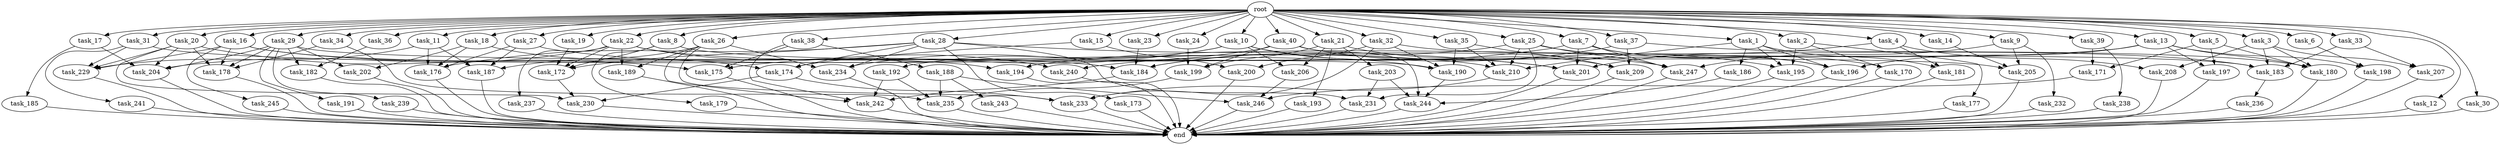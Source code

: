 digraph G {
  task_189 [size="2920577761.280000"];
  task_240 [size="6356551598.080000"];
  task_15 [size="10.240000"];
  task_229 [size="15891378995.200001"];
  task_175 [size="5927054868.480000"];
  task_9 [size="10.240000"];
  task_40 [size="10.240000"];
  task_183 [size="14345190768.639999"];
  task_4 [size="10.240000"];
  task_179 [size="2147483648.000000"];
  task_178 [size="18468359372.799999"];
  task_245 [size="3092376453.120000"];
  task_13 [size="10.240000"];
  task_14 [size="10.240000"];
  task_174 [size="5325759447.040000"];
  task_3 [size="10.240000"];
  task_200 [size="7301444403.200000"];
  task_204 [size="18811956756.480000"];
  task_192 [size="1374389534.720000"];
  task_5 [size="10.240000"];
  task_20 [size="10.240000"];
  task_185 [size="5497558138.880000"];
  task_231 [size="15375982919.680000"];
  task_26 [size="10.240000"];
  task_28 [size="10.240000"];
  task_188 [size="343597383.680000"];
  task_203 [size="2147483648.000000"];
  task_233 [size="9448928051.200001"];
  task_2 [size="10.240000"];
  task_186 [size="343597383.680000"];
  task_172 [size="12713103196.160000"];
  task_7 [size="10.240000"];
  task_176 [size="15032385536.000000"];
  task_199 [size="6012954214.400001"];
  task_190 [size="22247930593.279999"];
  task_201 [size="10565619548.160000"];
  task_31 [size="10.240000"];
  task_209 [size="9878424780.800001"];
  task_232 [size="3092376453.120000"];
  task_191 [size="6957847019.520000"];
  task_23 [size="10.240000"];
  task_194 [size="7301444403.200000"];
  task_238 [size="343597383.680000"];
  task_16 [size="10.240000"];
  task_237 [size="2147483648.000000"];
  task_29 [size="10.240000"];
  task_1 [size="10.240000"];
  task_205 [size="12799002542.080000"];
  task_197 [size="5583457484.800000"];
  task_195 [size="4209067950.080000"];
  task_173 [size="4209067950.080000"];
  task_246 [size="14431090114.559999"];
  task_236 [size="343597383.680000"];
  task_171 [size="1717986918.400000"];
  task_198 [size="4552665333.760000"];
  task_210 [size="16406775070.720001"];
  task_184 [size="17781164605.439999"];
  task_244 [size="10222022164.480000"];
  task_24 [size="10.240000"];
  task_18 [size="10.240000"];
  task_243 [size="8589934592.000000"];
  task_242 [size="4638564679.680000"];
  task_170 [size="7301444403.200000"];
  task_32 [size="10.240000"];
  task_12 [size="10.240000"];
  task_230 [size="9792525434.880001"];
  task_22 [size="10.240000"];
  task_19 [size="10.240000"];
  task_181 [size="1116691496.960000"];
  task_21 [size="10.240000"];
  task_177 [size="3092376453.120000"];
  task_193 [size="2147483648.000000"];
  task_30 [size="10.240000"];
  task_39 [size="10.240000"];
  task_208 [size="2920577761.280000"];
  task_8 [size="10.240000"];
  task_34 [size="10.240000"];
  task_180 [size="8504035246.080000"];
  root [size="0.000000"];
  task_17 [size="10.240000"];
  task_25 [size="10.240000"];
  end [size="0.000000"];
  task_202 [size="7730941132.800000"];
  task_10 [size="10.240000"];
  task_207 [size="5239860101.120000"];
  task_27 [size="10.240000"];
  task_182 [size="11166914969.600000"];
  task_6 [size="10.240000"];
  task_37 [size="10.240000"];
  task_35 [size="10.240000"];
  task_33 [size="10.240000"];
  task_241 [size="5497558138.880000"];
  task_239 [size="6957847019.520000"];
  task_38 [size="10.240000"];
  task_234 [size="5755256176.640000"];
  task_196 [size="15719580303.360001"];
  task_247 [size="21217138442.240002"];
  task_206 [size="3521873182.720000"];
  task_187 [size="10823317585.920000"];
  task_11 [size="10.240000"];
  task_36 [size="10.240000"];
  task_235 [size="23536420782.080002"];

  task_189 -> end [size="1.000000"];
  task_240 -> end [size="1.000000"];
  task_15 -> task_174 [size="33554432.000000"];
  task_15 -> task_200 [size="33554432.000000"];
  task_229 -> end [size="1.000000"];
  task_175 -> end [size="1.000000"];
  task_9 -> task_232 [size="301989888.000000"];
  task_9 -> task_247 [size="301989888.000000"];
  task_9 -> task_205 [size="301989888.000000"];
  task_40 -> task_244 [size="75497472.000000"];
  task_40 -> task_199 [size="75497472.000000"];
  task_40 -> task_195 [size="75497472.000000"];
  task_40 -> task_234 [size="75497472.000000"];
  task_183 -> task_236 [size="33554432.000000"];
  task_4 -> task_181 [size="75497472.000000"];
  task_4 -> task_208 [size="75497472.000000"];
  task_4 -> task_201 [size="75497472.000000"];
  task_179 -> end [size="1.000000"];
  task_178 -> end [size="1.000000"];
  task_245 -> end [size="1.000000"];
  task_13 -> task_197 [size="411041792.000000"];
  task_13 -> task_180 [size="411041792.000000"];
  task_13 -> task_198 [size="411041792.000000"];
  task_13 -> task_194 [size="411041792.000000"];
  task_13 -> task_196 [size="411041792.000000"];
  task_14 -> task_205 [size="411041792.000000"];
  task_174 -> task_233 [size="134217728.000000"];
  task_174 -> task_230 [size="134217728.000000"];
  task_3 -> task_180 [size="209715200.000000"];
  task_3 -> task_207 [size="209715200.000000"];
  task_3 -> task_183 [size="209715200.000000"];
  task_3 -> task_208 [size="209715200.000000"];
  task_200 -> end [size="1.000000"];
  task_204 -> end [size="1.000000"];
  task_192 -> task_235 [size="209715200.000000"];
  task_192 -> task_242 [size="209715200.000000"];
  task_5 -> task_197 [size="134217728.000000"];
  task_5 -> task_180 [size="134217728.000000"];
  task_5 -> task_171 [size="134217728.000000"];
  task_20 -> task_178 [size="411041792.000000"];
  task_20 -> task_175 [size="411041792.000000"];
  task_20 -> task_204 [size="411041792.000000"];
  task_20 -> task_229 [size="411041792.000000"];
  task_20 -> task_230 [size="411041792.000000"];
  task_185 -> end [size="1.000000"];
  task_231 -> end [size="1.000000"];
  task_26 -> task_189 [size="75497472.000000"];
  task_26 -> task_233 [size="75497472.000000"];
  task_26 -> task_242 [size="75497472.000000"];
  task_26 -> task_234 [size="75497472.000000"];
  task_26 -> task_187 [size="75497472.000000"];
  task_28 -> task_231 [size="411041792.000000"];
  task_28 -> task_234 [size="411041792.000000"];
  task_28 -> task_172 [size="411041792.000000"];
  task_28 -> task_173 [size="411041792.000000"];
  task_28 -> task_176 [size="411041792.000000"];
  task_28 -> task_201 [size="411041792.000000"];
  task_28 -> task_174 [size="411041792.000000"];
  task_188 -> task_243 [size="838860800.000000"];
  task_188 -> task_235 [size="838860800.000000"];
  task_188 -> task_246 [size="838860800.000000"];
  task_203 -> task_231 [size="411041792.000000"];
  task_203 -> task_244 [size="411041792.000000"];
  task_233 -> end [size="1.000000"];
  task_2 -> task_177 [size="301989888.000000"];
  task_2 -> task_195 [size="301989888.000000"];
  task_2 -> task_170 [size="301989888.000000"];
  task_186 -> task_244 [size="301989888.000000"];
  task_172 -> task_230 [size="411041792.000000"];
  task_7 -> task_196 [size="411041792.000000"];
  task_7 -> task_201 [size="411041792.000000"];
  task_7 -> task_247 [size="411041792.000000"];
  task_7 -> task_170 [size="411041792.000000"];
  task_7 -> task_240 [size="411041792.000000"];
  task_176 -> end [size="1.000000"];
  task_199 -> task_235 [size="838860800.000000"];
  task_190 -> task_244 [size="209715200.000000"];
  task_201 -> end [size="1.000000"];
  task_31 -> task_229 [size="536870912.000000"];
  task_31 -> task_241 [size="536870912.000000"];
  task_31 -> task_205 [size="536870912.000000"];
  task_209 -> end [size="1.000000"];
  task_232 -> end [size="1.000000"];
  task_191 -> end [size="1.000000"];
  task_23 -> task_184 [size="679477248.000000"];
  task_194 -> end [size="1.000000"];
  task_238 -> end [size="1.000000"];
  task_16 -> task_178 [size="301989888.000000"];
  task_16 -> task_229 [size="301989888.000000"];
  task_16 -> task_184 [size="301989888.000000"];
  task_16 -> task_245 [size="301989888.000000"];
  task_16 -> task_194 [size="301989888.000000"];
  task_237 -> end [size="1.000000"];
  task_29 -> task_178 [size="679477248.000000"];
  task_29 -> task_202 [size="679477248.000000"];
  task_29 -> task_182 [size="679477248.000000"];
  task_29 -> task_239 [size="679477248.000000"];
  task_29 -> task_191 [size="679477248.000000"];
  task_29 -> task_204 [size="679477248.000000"];
  task_29 -> task_190 [size="679477248.000000"];
  task_1 -> task_181 [size="33554432.000000"];
  task_1 -> task_195 [size="33554432.000000"];
  task_1 -> task_186 [size="33554432.000000"];
  task_1 -> task_210 [size="33554432.000000"];
  task_1 -> task_196 [size="33554432.000000"];
  task_205 -> end [size="1.000000"];
  task_197 -> end [size="1.000000"];
  task_195 -> end [size="1.000000"];
  task_173 -> end [size="1.000000"];
  task_246 -> end [size="1.000000"];
  task_236 -> end [size="1.000000"];
  task_171 -> task_246 [size="536870912.000000"];
  task_198 -> end [size="1.000000"];
  task_210 -> task_233 [size="33554432.000000"];
  task_184 -> task_242 [size="134217728.000000"];
  task_244 -> end [size="1.000000"];
  task_24 -> task_199 [size="301989888.000000"];
  task_18 -> task_202 [size="75497472.000000"];
  task_18 -> task_176 [size="75497472.000000"];
  task_18 -> task_174 [size="75497472.000000"];
  task_243 -> end [size="1.000000"];
  task_242 -> end [size="1.000000"];
  task_170 -> end [size="1.000000"];
  task_32 -> task_183 [size="679477248.000000"];
  task_32 -> task_190 [size="679477248.000000"];
  task_32 -> task_233 [size="679477248.000000"];
  task_32 -> task_200 [size="679477248.000000"];
  task_12 -> end [size="1.000000"];
  task_230 -> end [size="1.000000"];
  task_22 -> task_189 [size="209715200.000000"];
  task_22 -> task_237 [size="209715200.000000"];
  task_22 -> task_172 [size="209715200.000000"];
  task_22 -> task_210 [size="209715200.000000"];
  task_22 -> task_240 [size="209715200.000000"];
  task_22 -> task_204 [size="209715200.000000"];
  task_19 -> task_172 [size="411041792.000000"];
  task_181 -> end [size="1.000000"];
  task_21 -> task_203 [size="209715200.000000"];
  task_21 -> task_209 [size="209715200.000000"];
  task_21 -> task_199 [size="209715200.000000"];
  task_21 -> task_193 [size="209715200.000000"];
  task_21 -> task_206 [size="209715200.000000"];
  task_177 -> end [size="1.000000"];
  task_193 -> end [size="1.000000"];
  task_30 -> end [size="1.000000"];
  task_39 -> task_171 [size="33554432.000000"];
  task_39 -> task_238 [size="33554432.000000"];
  task_208 -> end [size="1.000000"];
  task_8 -> task_179 [size="209715200.000000"];
  task_8 -> task_183 [size="209715200.000000"];
  task_8 -> task_172 [size="209715200.000000"];
  task_34 -> task_178 [size="411041792.000000"];
  task_34 -> task_235 [size="411041792.000000"];
  task_180 -> end [size="1.000000"];
  root -> task_39 [size="1.000000"];
  root -> task_26 [size="1.000000"];
  root -> task_8 [size="1.000000"];
  root -> task_34 [size="1.000000"];
  root -> task_28 [size="1.000000"];
  root -> task_15 [size="1.000000"];
  root -> task_2 [size="1.000000"];
  root -> task_17 [size="1.000000"];
  root -> task_9 [size="1.000000"];
  root -> task_6 [size="1.000000"];
  root -> task_40 [size="1.000000"];
  root -> task_10 [size="1.000000"];
  root -> task_27 [size="1.000000"];
  root -> task_7 [size="1.000000"];
  root -> task_4 [size="1.000000"];
  root -> task_24 [size="1.000000"];
  root -> task_25 [size="1.000000"];
  root -> task_18 [size="1.000000"];
  root -> task_20 [size="1.000000"];
  root -> task_35 [size="1.000000"];
  root -> task_13 [size="1.000000"];
  root -> task_31 [size="1.000000"];
  root -> task_14 [size="1.000000"];
  root -> task_1 [size="1.000000"];
  root -> task_23 [size="1.000000"];
  root -> task_11 [size="1.000000"];
  root -> task_3 [size="1.000000"];
  root -> task_37 [size="1.000000"];
  root -> task_29 [size="1.000000"];
  root -> task_32 [size="1.000000"];
  root -> task_5 [size="1.000000"];
  root -> task_12 [size="1.000000"];
  root -> task_38 [size="1.000000"];
  root -> task_22 [size="1.000000"];
  root -> task_19 [size="1.000000"];
  root -> task_33 [size="1.000000"];
  root -> task_36 [size="1.000000"];
  root -> task_21 [size="1.000000"];
  root -> task_16 [size="1.000000"];
  root -> task_30 [size="1.000000"];
  task_17 -> task_204 [size="536870912.000000"];
  task_17 -> task_185 [size="536870912.000000"];
  task_25 -> task_231 [size="679477248.000000"];
  task_25 -> task_196 [size="679477248.000000"];
  task_25 -> task_247 [size="679477248.000000"];
  task_25 -> task_210 [size="679477248.000000"];
  task_25 -> task_184 [size="679477248.000000"];
  task_202 -> end [size="1.000000"];
  task_10 -> task_201 [size="134217728.000000"];
  task_10 -> task_192 [size="134217728.000000"];
  task_10 -> task_190 [size="134217728.000000"];
  task_10 -> task_175 [size="134217728.000000"];
  task_10 -> task_206 [size="134217728.000000"];
  task_207 -> end [size="1.000000"];
  task_27 -> task_176 [size="679477248.000000"];
  task_27 -> task_247 [size="679477248.000000"];
  task_27 -> task_187 [size="679477248.000000"];
  task_182 -> end [size="1.000000"];
  task_6 -> task_198 [size="33554432.000000"];
  task_37 -> task_209 [size="75497472.000000"];
  task_37 -> task_180 [size="75497472.000000"];
  task_37 -> task_184 [size="75497472.000000"];
  task_35 -> task_209 [size="679477248.000000"];
  task_35 -> task_190 [size="679477248.000000"];
  task_35 -> task_210 [size="679477248.000000"];
  task_33 -> task_207 [size="301989888.000000"];
  task_33 -> task_183 [size="301989888.000000"];
  task_241 -> end [size="1.000000"];
  task_239 -> end [size="1.000000"];
  task_38 -> task_188 [size="33554432.000000"];
  task_38 -> task_242 [size="33554432.000000"];
  task_38 -> task_175 [size="33554432.000000"];
  task_234 -> end [size="1.000000"];
  task_196 -> end [size="1.000000"];
  task_247 -> end [size="1.000000"];
  task_206 -> task_246 [size="33554432.000000"];
  task_187 -> end [size="1.000000"];
  task_11 -> task_176 [size="301989888.000000"];
  task_11 -> task_229 [size="301989888.000000"];
  task_11 -> task_187 [size="301989888.000000"];
  task_36 -> task_182 [size="411041792.000000"];
  task_235 -> end [size="1.000000"];
}
